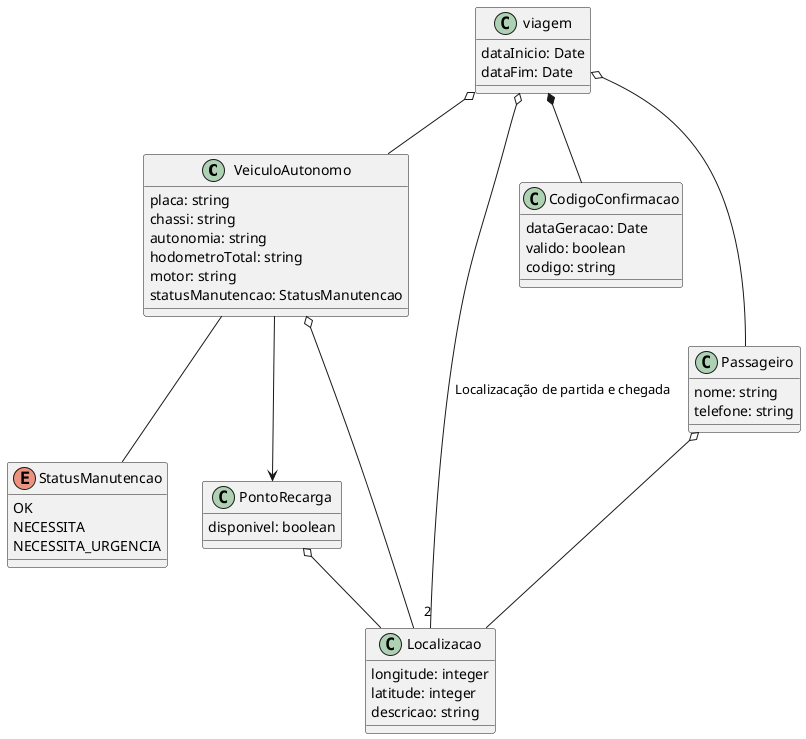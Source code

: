 @startuml
class VeiculoAutonomo{
placa: string
chassi: string
autonomia: string
hodometroTotal: string
motor: string
statusManutencao: StatusManutencao
}

Enum StatusManutencao{
OK
NECESSITA
NECESSITA_URGENCIA
}

class PontoRecarga{
disponivel: boolean
}

class viagem{
dataInicio: Date
dataFim: Date
}

class Localizacao{
longitude: integer
latitude: integer
descricao: string
}

class CodigoConfirmacao{
dataGeracao: Date
valido: boolean
codigo: string
}

class Passageiro{
nome: string
telefone: string
}

viagem o-- Passageiro
viagem o-- VeiculoAutonomo
viagem *-- CodigoConfirmacao
viagem o-- "2" Localizacao: Localizacação de partida e chegada
Passageiro o-- Localizacao
VeiculoAutonomo --> PontoRecarga
VeiculoAutonomo o-- Localizacao
PontoRecarga o-- Localizacao

VeiculoAutonomo -- StatusManutencao


@enduml